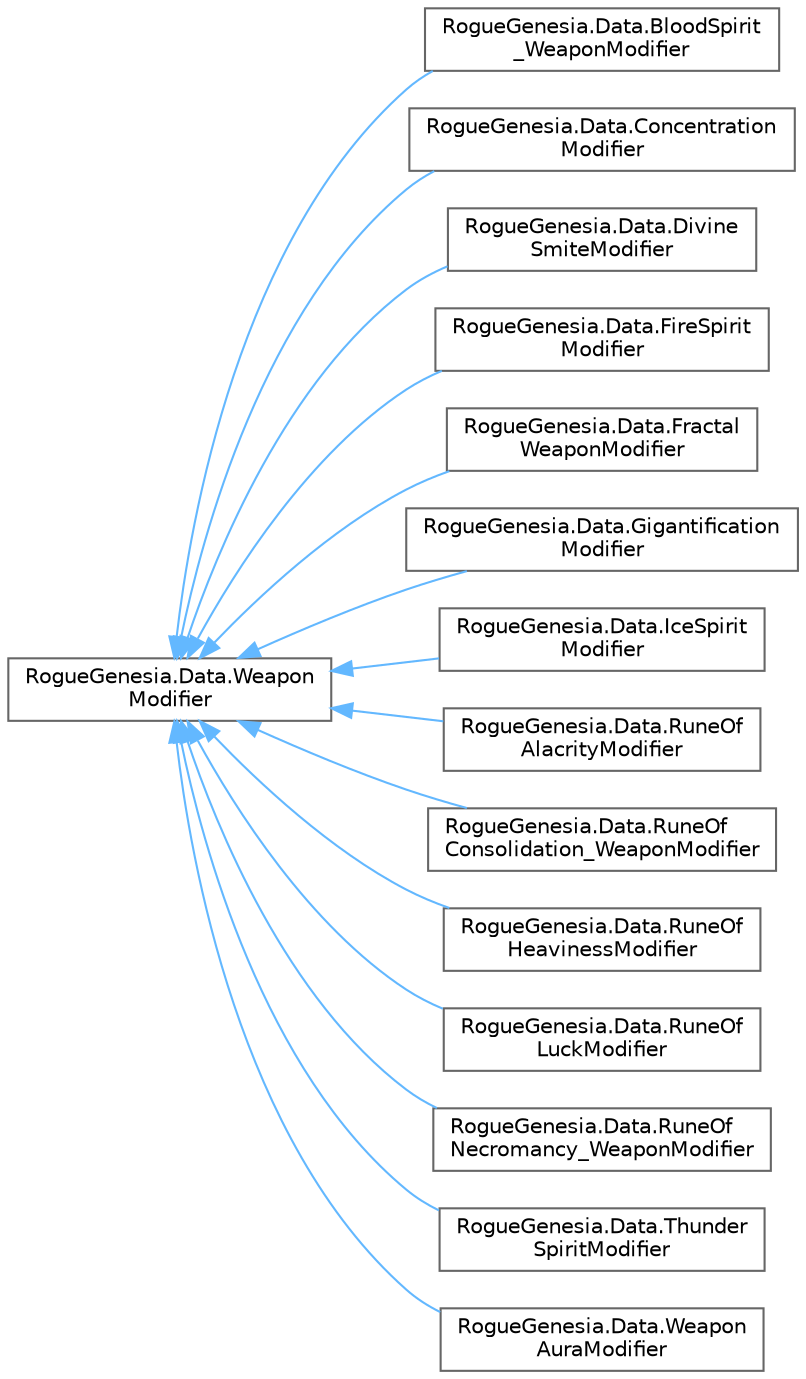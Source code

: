 digraph "Graphical Class Hierarchy"
{
 // LATEX_PDF_SIZE
  bgcolor="transparent";
  edge [fontname=Helvetica,fontsize=10,labelfontname=Helvetica,labelfontsize=10];
  node [fontname=Helvetica,fontsize=10,shape=box,height=0.2,width=0.4];
  rankdir="LR";
  Node0 [label="RogueGenesia.Data.Weapon\lModifier",height=0.2,width=0.4,color="grey40", fillcolor="white", style="filled",URL="$class_rogue_genesia_1_1_data_1_1_weapon_modifier.html",tooltip=" "];
  Node0 -> Node1 [dir="back",color="steelblue1",style="solid"];
  Node1 [label="RogueGenesia.Data.BloodSpirit\l_WeaponModifier",height=0.2,width=0.4,color="grey40", fillcolor="white", style="filled",URL="$class_rogue_genesia_1_1_data_1_1_blood_spirit___weapon_modifier.html",tooltip=" "];
  Node0 -> Node2 [dir="back",color="steelblue1",style="solid"];
  Node2 [label="RogueGenesia.Data.Concentration\lModifier",height=0.2,width=0.4,color="grey40", fillcolor="white", style="filled",URL="$class_rogue_genesia_1_1_data_1_1_concentration_modifier.html",tooltip=" "];
  Node0 -> Node3 [dir="back",color="steelblue1",style="solid"];
  Node3 [label="RogueGenesia.Data.Divine\lSmiteModifier",height=0.2,width=0.4,color="grey40", fillcolor="white", style="filled",URL="$class_rogue_genesia_1_1_data_1_1_divine_smite_modifier.html",tooltip=" "];
  Node0 -> Node4 [dir="back",color="steelblue1",style="solid"];
  Node4 [label="RogueGenesia.Data.FireSpirit\lModifier",height=0.2,width=0.4,color="grey40", fillcolor="white", style="filled",URL="$class_rogue_genesia_1_1_data_1_1_fire_spirit_modifier.html",tooltip=" "];
  Node0 -> Node5 [dir="back",color="steelblue1",style="solid"];
  Node5 [label="RogueGenesia.Data.Fractal\lWeaponModifier",height=0.2,width=0.4,color="grey40", fillcolor="white", style="filled",URL="$class_rogue_genesia_1_1_data_1_1_fractal_weapon_modifier.html",tooltip=" "];
  Node0 -> Node6 [dir="back",color="steelblue1",style="solid"];
  Node6 [label="RogueGenesia.Data.Gigantification\lModifier",height=0.2,width=0.4,color="grey40", fillcolor="white", style="filled",URL="$class_rogue_genesia_1_1_data_1_1_gigantification_modifier.html",tooltip=" "];
  Node0 -> Node7 [dir="back",color="steelblue1",style="solid"];
  Node7 [label="RogueGenesia.Data.IceSpirit\lModifier",height=0.2,width=0.4,color="grey40", fillcolor="white", style="filled",URL="$class_rogue_genesia_1_1_data_1_1_ice_spirit_modifier.html",tooltip=" "];
  Node0 -> Node8 [dir="back",color="steelblue1",style="solid"];
  Node8 [label="RogueGenesia.Data.RuneOf\lAlacrityModifier",height=0.2,width=0.4,color="grey40", fillcolor="white", style="filled",URL="$class_rogue_genesia_1_1_data_1_1_rune_of_alacrity_modifier.html",tooltip=" "];
  Node0 -> Node9 [dir="back",color="steelblue1",style="solid"];
  Node9 [label="RogueGenesia.Data.RuneOf\lConsolidation_WeaponModifier",height=0.2,width=0.4,color="grey40", fillcolor="white", style="filled",URL="$class_rogue_genesia_1_1_data_1_1_rune_of_consolidation___weapon_modifier.html",tooltip=" "];
  Node0 -> Node10 [dir="back",color="steelblue1",style="solid"];
  Node10 [label="RogueGenesia.Data.RuneOf\lHeavinessModifier",height=0.2,width=0.4,color="grey40", fillcolor="white", style="filled",URL="$class_rogue_genesia_1_1_data_1_1_rune_of_heaviness_modifier.html",tooltip=" "];
  Node0 -> Node11 [dir="back",color="steelblue1",style="solid"];
  Node11 [label="RogueGenesia.Data.RuneOf\lLuckModifier",height=0.2,width=0.4,color="grey40", fillcolor="white", style="filled",URL="$class_rogue_genesia_1_1_data_1_1_rune_of_luck_modifier.html",tooltip=" "];
  Node0 -> Node12 [dir="back",color="steelblue1",style="solid"];
  Node12 [label="RogueGenesia.Data.RuneOf\lNecromancy_WeaponModifier",height=0.2,width=0.4,color="grey40", fillcolor="white", style="filled",URL="$class_rogue_genesia_1_1_data_1_1_rune_of_necromancy___weapon_modifier.html",tooltip=" "];
  Node0 -> Node13 [dir="back",color="steelblue1",style="solid"];
  Node13 [label="RogueGenesia.Data.Thunder\lSpiritModifier",height=0.2,width=0.4,color="grey40", fillcolor="white", style="filled",URL="$class_rogue_genesia_1_1_data_1_1_thunder_spirit_modifier.html",tooltip=" "];
  Node0 -> Node14 [dir="back",color="steelblue1",style="solid"];
  Node14 [label="RogueGenesia.Data.Weapon\lAuraModifier",height=0.2,width=0.4,color="grey40", fillcolor="white", style="filled",URL="$class_rogue_genesia_1_1_data_1_1_weapon_aura_modifier.html",tooltip=" "];
}
